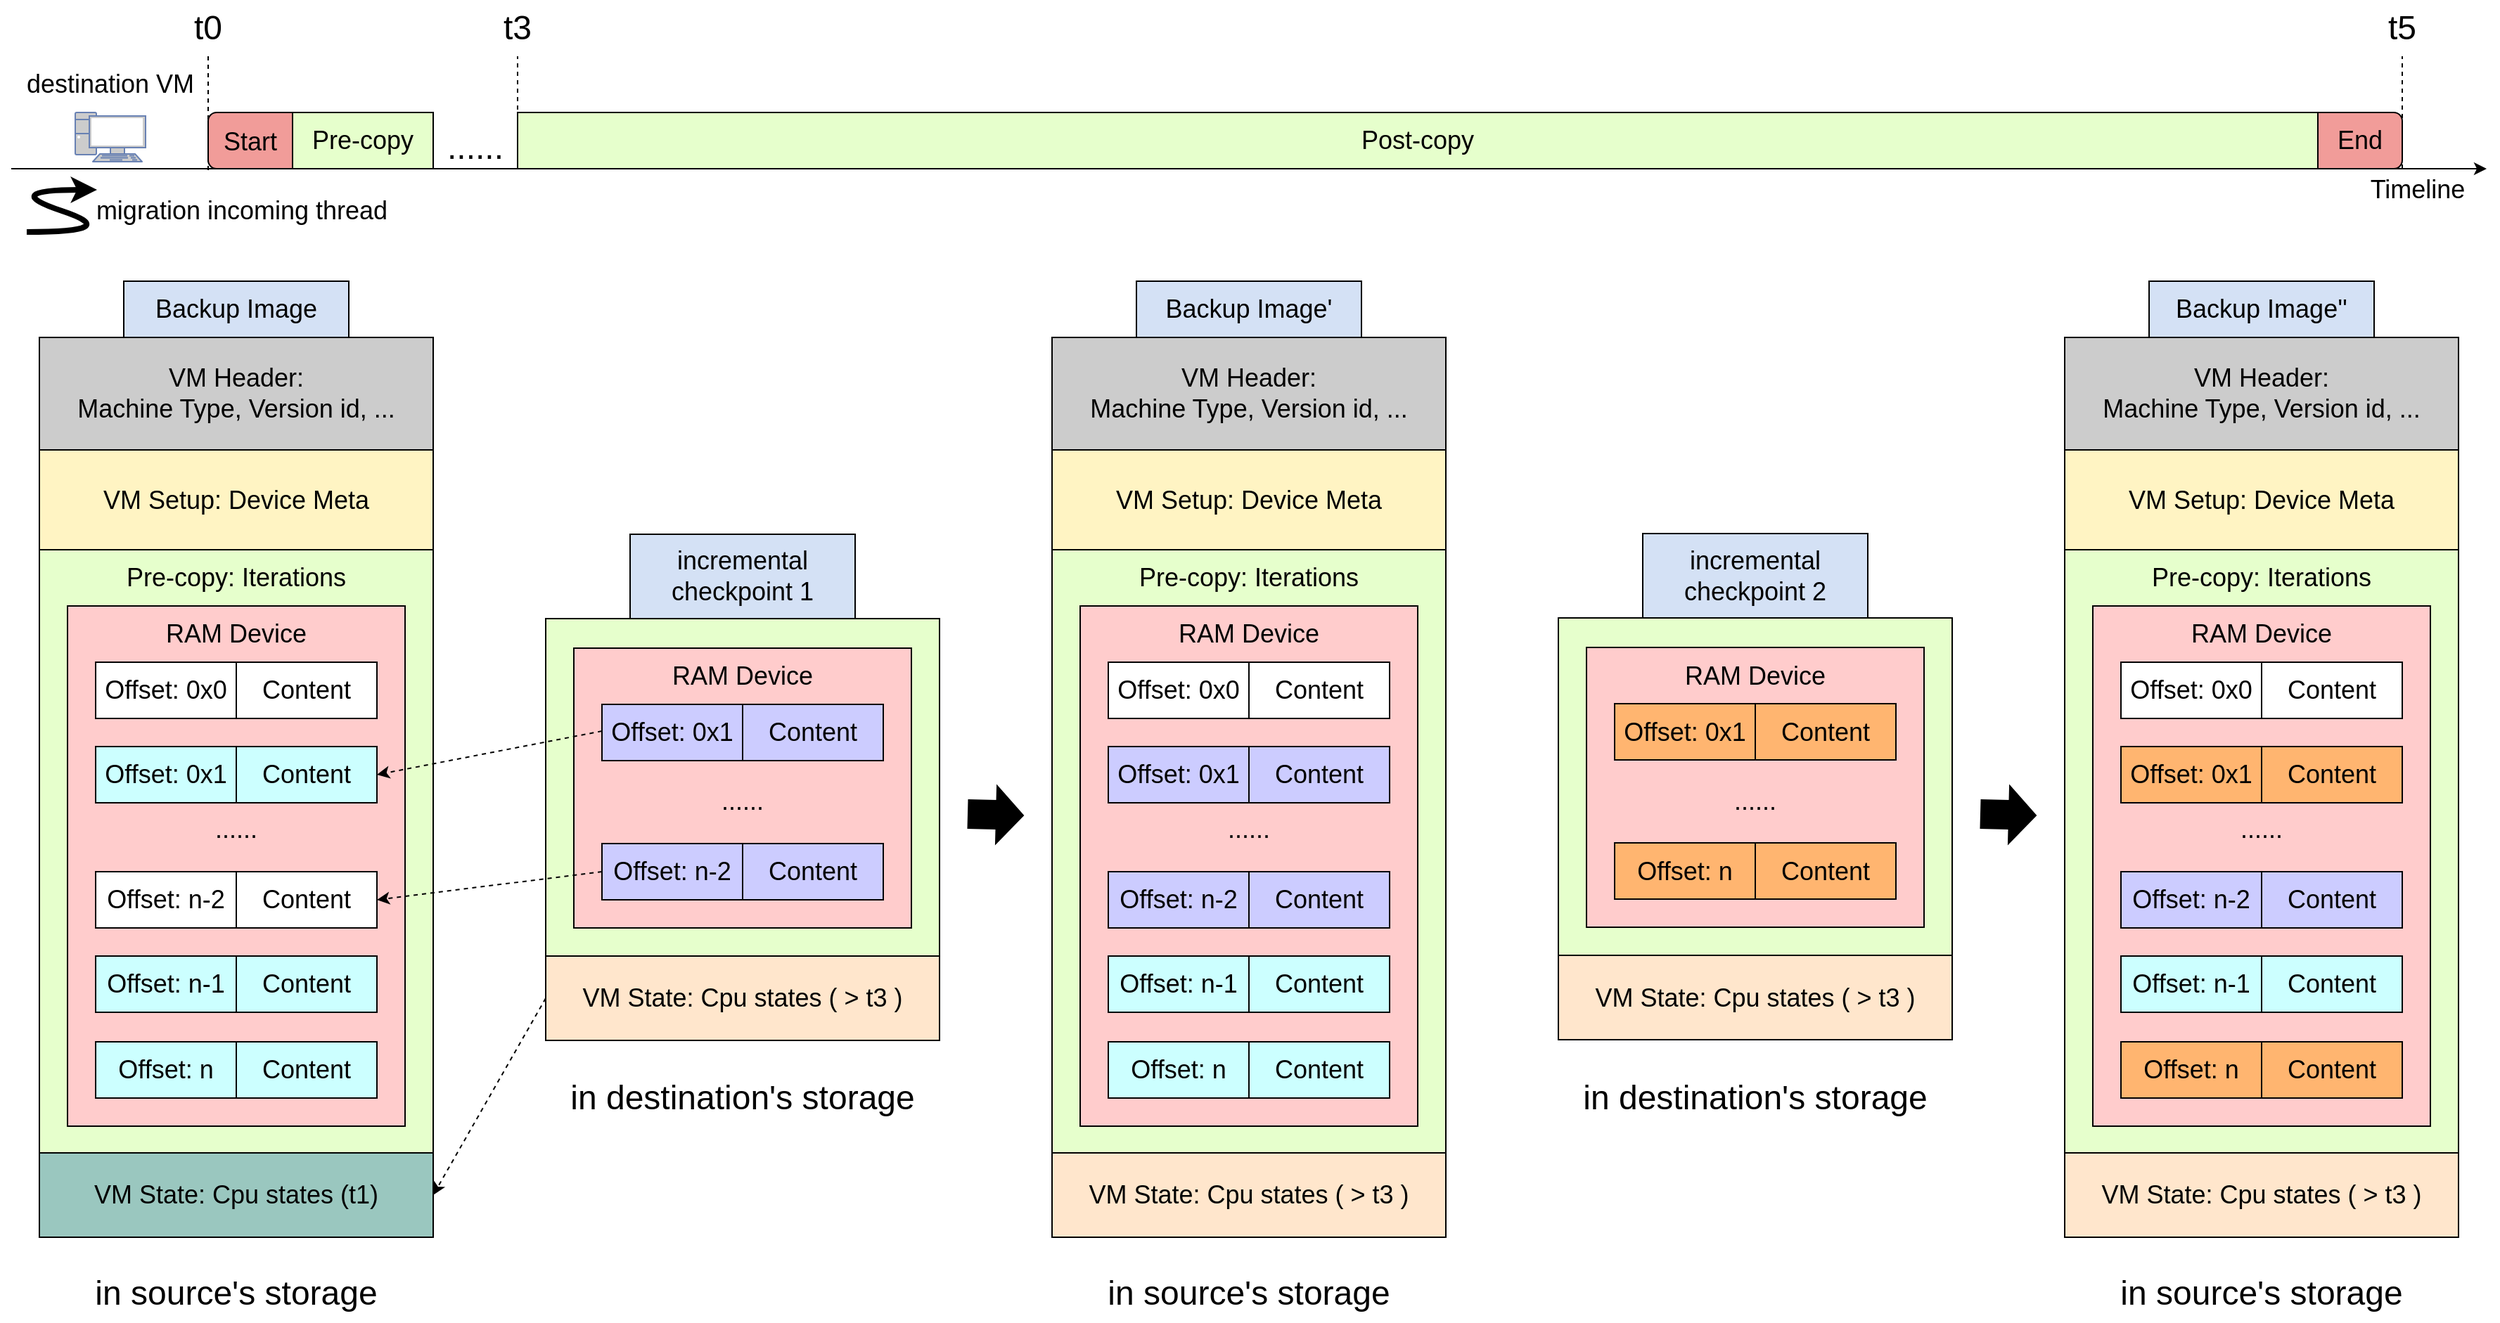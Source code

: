 <mxfile version="21.0.6" type="github">
  <diagram name="第 1 页" id="dUYZRemFPjw9A8tukhti">
    <mxGraphModel dx="2027" dy="2316" grid="1" gridSize="10" guides="1" tooltips="1" connect="1" arrows="1" fold="1" page="1" pageScale="1" pageWidth="827" pageHeight="1169" math="0" shadow="0">
      <root>
        <mxCell id="0" />
        <mxCell id="1" parent="0" />
        <mxCell id="UIXmV_qNZIIoh8UtV4tK-1" value="" style="rounded=0;whiteSpace=wrap;html=1;" vertex="1" parent="1">
          <mxGeometry x="140" y="200" width="280" height="640" as="geometry" />
        </mxCell>
        <mxCell id="UIXmV_qNZIIoh8UtV4tK-2" value="&lt;font style=&quot;font-size: 18px;&quot;&gt;VM Header:&lt;br&gt;Machine Type, Version id, ...&lt;/font&gt;" style="rounded=0;whiteSpace=wrap;html=1;fillColor=#CCCCCC;" vertex="1" parent="1">
          <mxGeometry x="140" y="200" width="280" height="80" as="geometry" />
        </mxCell>
        <mxCell id="UIXmV_qNZIIoh8UtV4tK-3" value="&lt;font style=&quot;font-size: 18px;&quot;&gt;VM Setup: Device Meta&lt;br&gt;&lt;/font&gt;" style="rounded=0;whiteSpace=wrap;html=1;fillColor=#FFF4C3;" vertex="1" parent="1">
          <mxGeometry x="140" y="280" width="280" height="71" as="geometry" />
        </mxCell>
        <mxCell id="UIXmV_qNZIIoh8UtV4tK-4" value="" style="rounded=0;whiteSpace=wrap;html=1;fillColor=#E6FFCC;" vertex="1" parent="1">
          <mxGeometry x="140" y="351" width="280" height="430" as="geometry" />
        </mxCell>
        <mxCell id="UIXmV_qNZIIoh8UtV4tK-5" value="&lt;font style=&quot;font-size: 18px;&quot;&gt;Pre-copy: Iterations&lt;/font&gt;" style="text;html=1;strokeColor=none;fillColor=none;align=center;verticalAlign=middle;whiteSpace=wrap;rounded=0;" vertex="1" parent="1">
          <mxGeometry x="140" y="351" width="280" height="40" as="geometry" />
        </mxCell>
        <mxCell id="UIXmV_qNZIIoh8UtV4tK-6" value="" style="rounded=0;whiteSpace=wrap;html=1;fillColor=#FFCCCC;" vertex="1" parent="1">
          <mxGeometry x="160" y="391" width="240" height="370" as="geometry" />
        </mxCell>
        <mxCell id="UIXmV_qNZIIoh8UtV4tK-7" value="&lt;font style=&quot;font-size: 18px;&quot;&gt;Offset: 0x0&lt;/font&gt;" style="rounded=0;whiteSpace=wrap;html=1;" vertex="1" parent="1">
          <mxGeometry x="180" y="431" width="100" height="40" as="geometry" />
        </mxCell>
        <mxCell id="UIXmV_qNZIIoh8UtV4tK-8" value="&lt;font style=&quot;font-size: 18px;&quot;&gt;Content&lt;/font&gt;" style="rounded=0;whiteSpace=wrap;html=1;" vertex="1" parent="1">
          <mxGeometry x="280" y="431" width="100" height="40" as="geometry" />
        </mxCell>
        <mxCell id="UIXmV_qNZIIoh8UtV4tK-9" value="&lt;font style=&quot;font-size: 18px;&quot;&gt;RAM Device&lt;/font&gt;" style="text;html=1;strokeColor=none;fillColor=none;align=center;verticalAlign=middle;whiteSpace=wrap;rounded=0;" vertex="1" parent="1">
          <mxGeometry x="160" y="391" width="240" height="40" as="geometry" />
        </mxCell>
        <mxCell id="UIXmV_qNZIIoh8UtV4tK-10" value="&lt;font style=&quot;font-size: 18px;&quot;&gt;Offset: 0x1&lt;/font&gt;" style="rounded=0;whiteSpace=wrap;html=1;fillColor=#CCFFFF;" vertex="1" parent="1">
          <mxGeometry x="180" y="491" width="100" height="40" as="geometry" />
        </mxCell>
        <mxCell id="UIXmV_qNZIIoh8UtV4tK-11" value="&lt;font style=&quot;font-size: 18px;&quot;&gt;Content&lt;/font&gt;" style="rounded=0;whiteSpace=wrap;html=1;fillColor=#CCFFFF;" vertex="1" parent="1">
          <mxGeometry x="280" y="491" width="100" height="40" as="geometry" />
        </mxCell>
        <mxCell id="UIXmV_qNZIIoh8UtV4tK-12" value="&lt;font style=&quot;font-size: 18px;&quot;&gt;......&lt;/font&gt;" style="text;html=1;strokeColor=none;fillColor=none;align=center;verticalAlign=middle;whiteSpace=wrap;rounded=0;" vertex="1" parent="1">
          <mxGeometry x="250" y="540" width="60" height="20" as="geometry" />
        </mxCell>
        <mxCell id="UIXmV_qNZIIoh8UtV4tK-13" value="&lt;font style=&quot;font-size: 18px;&quot;&gt;Offset: n&lt;/font&gt;" style="rounded=0;whiteSpace=wrap;html=1;fillColor=#CCFFFF;" vertex="1" parent="1">
          <mxGeometry x="180" y="701" width="100" height="40" as="geometry" />
        </mxCell>
        <mxCell id="UIXmV_qNZIIoh8UtV4tK-14" value="&lt;font style=&quot;font-size: 18px;&quot;&gt;Content&lt;/font&gt;" style="rounded=0;whiteSpace=wrap;html=1;fillColor=#CCFFFF;" vertex="1" parent="1">
          <mxGeometry x="280" y="701" width="100" height="40" as="geometry" />
        </mxCell>
        <mxCell id="UIXmV_qNZIIoh8UtV4tK-15" value="&lt;font style=&quot;font-size: 18px;&quot;&gt;VM State: Cpu states (t1)&lt;/font&gt;" style="rounded=0;whiteSpace=wrap;html=1;fillColor=#9AC7BF;" vertex="1" parent="1">
          <mxGeometry x="140" y="780" width="280" height="60" as="geometry" />
        </mxCell>
        <mxCell id="UIXmV_qNZIIoh8UtV4tK-19" value="Backup Image" style="text;html=1;strokeColor=default;fillColor=#D4E1F5;align=center;verticalAlign=middle;whiteSpace=wrap;rounded=0;fontSize=18;" vertex="1" parent="1">
          <mxGeometry x="200" y="160" width="160" height="40" as="geometry" />
        </mxCell>
        <mxCell id="UIXmV_qNZIIoh8UtV4tK-20" value="&lt;font style=&quot;font-size: 18px;&quot;&gt;Offset: n-2&lt;/font&gt;" style="rounded=0;whiteSpace=wrap;html=1;" vertex="1" parent="1">
          <mxGeometry x="180" y="580" width="100" height="40" as="geometry" />
        </mxCell>
        <mxCell id="UIXmV_qNZIIoh8UtV4tK-21" value="&lt;font style=&quot;font-size: 18px;&quot;&gt;Content&lt;/font&gt;" style="rounded=0;whiteSpace=wrap;html=1;" vertex="1" parent="1">
          <mxGeometry x="280" y="580" width="100" height="40" as="geometry" />
        </mxCell>
        <mxCell id="UIXmV_qNZIIoh8UtV4tK-22" value="&lt;font style=&quot;font-size: 18px;&quot;&gt;Offset: n-1&lt;/font&gt;" style="rounded=0;whiteSpace=wrap;html=1;fillColor=#CCFFFF;" vertex="1" parent="1">
          <mxGeometry x="180" y="640" width="100" height="40" as="geometry" />
        </mxCell>
        <mxCell id="UIXmV_qNZIIoh8UtV4tK-23" value="&lt;font style=&quot;font-size: 18px;&quot;&gt;Content&lt;/font&gt;" style="rounded=0;whiteSpace=wrap;html=1;fillColor=#CCFFFF;" vertex="1" parent="1">
          <mxGeometry x="280" y="640" width="100" height="40" as="geometry" />
        </mxCell>
        <mxCell id="UIXmV_qNZIIoh8UtV4tK-24" value="" style="rounded=1;whiteSpace=wrap;html=1;fontSize=18;fillColor=#F19C99;" vertex="1" parent="1">
          <mxGeometry x="1700" y="40" width="120" height="40" as="geometry" />
        </mxCell>
        <mxCell id="UIXmV_qNZIIoh8UtV4tK-25" value="Post-copy" style="rounded=0;whiteSpace=wrap;html=1;fontSize=18;fillColor=#E6FFCC;" vertex="1" parent="1">
          <mxGeometry x="480" y="40" width="1280" height="40" as="geometry" />
        </mxCell>
        <mxCell id="UIXmV_qNZIIoh8UtV4tK-26" value="&lt;font style=&quot;font-size: 18px;&quot;&gt;End&lt;/font&gt;" style="text;html=1;strokeColor=none;fillColor=none;align=center;verticalAlign=middle;whiteSpace=wrap;rounded=0;" vertex="1" parent="1">
          <mxGeometry x="1760" y="45" width="60" height="30" as="geometry" />
        </mxCell>
        <mxCell id="UIXmV_qNZIIoh8UtV4tK-27" value="" style="endArrow=none;html=1;rounded=0;dashed=1;" edge="1" parent="1">
          <mxGeometry width="50" height="50" relative="1" as="geometry">
            <mxPoint x="1820" y="80" as="sourcePoint" />
            <mxPoint x="1820" as="targetPoint" />
          </mxGeometry>
        </mxCell>
        <mxCell id="UIXmV_qNZIIoh8UtV4tK-28" value="&lt;span style=&quot;font-size: 24px;&quot;&gt;t3&lt;/span&gt;" style="text;html=1;strokeColor=none;fillColor=none;align=center;verticalAlign=middle;whiteSpace=wrap;rounded=0;" vertex="1" parent="1">
          <mxGeometry x="460" y="-40" width="40" height="40" as="geometry" />
        </mxCell>
        <mxCell id="UIXmV_qNZIIoh8UtV4tK-29" value="" style="endArrow=none;html=1;rounded=0;dashed=1;" edge="1" parent="1">
          <mxGeometry width="50" height="50" relative="1" as="geometry">
            <mxPoint x="480" y="80" as="sourcePoint" />
            <mxPoint x="480" as="targetPoint" />
          </mxGeometry>
        </mxCell>
        <mxCell id="UIXmV_qNZIIoh8UtV4tK-30" value="&lt;span style=&quot;font-size: 24px;&quot;&gt;t5&lt;/span&gt;" style="text;html=1;strokeColor=none;fillColor=none;align=center;verticalAlign=middle;whiteSpace=wrap;rounded=0;" vertex="1" parent="1">
          <mxGeometry x="1800" y="-40" width="40" height="40" as="geometry" />
        </mxCell>
        <mxCell id="UIXmV_qNZIIoh8UtV4tK-32" value="" style="endArrow=classic;html=1;rounded=0;fontSize=18;" edge="1" parent="1">
          <mxGeometry width="50" height="50" relative="1" as="geometry">
            <mxPoint x="120" y="80" as="sourcePoint" />
            <mxPoint x="1880" y="80" as="targetPoint" />
          </mxGeometry>
        </mxCell>
        <mxCell id="UIXmV_qNZIIoh8UtV4tK-33" value="" style="fontColor=#0066CC;verticalAlign=top;verticalLabelPosition=bottom;labelPosition=center;align=center;html=1;outlineConnect=0;fillColor=#CCCCCC;strokeColor=#6881B3;gradientColor=none;gradientDirection=north;strokeWidth=2;shape=mxgraph.networks.pc;fontSize=18;" vertex="1" parent="1">
          <mxGeometry x="165.5" y="40" width="50" height="35" as="geometry" />
        </mxCell>
        <mxCell id="UIXmV_qNZIIoh8UtV4tK-34" value="destination VM" style="text;html=1;strokeColor=none;fillColor=none;align=center;verticalAlign=middle;whiteSpace=wrap;rounded=0;fontSize=18;" vertex="1" parent="1">
          <mxGeometry x="121" width="139" height="40" as="geometry" />
        </mxCell>
        <mxCell id="UIXmV_qNZIIoh8UtV4tK-35" value="&lt;font style=&quot;font-size: 18px;&quot;&gt;migration incoming thread&lt;/font&gt;" style="text;html=1;strokeColor=none;fillColor=none;align=center;verticalAlign=middle;whiteSpace=wrap;rounded=0;" vertex="1" parent="1">
          <mxGeometry x="168" y="90" width="232" height="40" as="geometry" />
        </mxCell>
        <mxCell id="UIXmV_qNZIIoh8UtV4tK-36" value="" style="curved=1;endArrow=classic;html=1;rounded=0;strokeWidth=4;" edge="1" parent="1">
          <mxGeometry width="50" height="50" relative="1" as="geometry">
            <mxPoint x="131" y="125" as="sourcePoint" />
            <mxPoint x="181" y="95" as="targetPoint" />
            <Array as="points">
              <mxPoint x="201" y="125" />
              <mxPoint x="111" y="95" />
            </Array>
          </mxGeometry>
        </mxCell>
        <mxCell id="UIXmV_qNZIIoh8UtV4tK-37" value="" style="rounded=1;whiteSpace=wrap;html=1;fillColor=#F19C99;" vertex="1" parent="1">
          <mxGeometry x="260" y="40" width="120" height="40" as="geometry" />
        </mxCell>
        <mxCell id="UIXmV_qNZIIoh8UtV4tK-38" value="&lt;font style=&quot;font-size: 18px;&quot;&gt;Start&lt;/font&gt;" style="text;html=1;strokeColor=none;fillColor=none;align=center;verticalAlign=middle;whiteSpace=wrap;rounded=0;" vertex="1" parent="1">
          <mxGeometry x="260" y="46" width="60" height="30" as="geometry" />
        </mxCell>
        <mxCell id="UIXmV_qNZIIoh8UtV4tK-39" value="" style="endArrow=none;html=1;rounded=0;dashed=1;" edge="1" parent="1">
          <mxGeometry width="50" height="50" relative="1" as="geometry">
            <mxPoint x="260" y="81" as="sourcePoint" />
            <mxPoint x="260" as="targetPoint" />
          </mxGeometry>
        </mxCell>
        <mxCell id="UIXmV_qNZIIoh8UtV4tK-40" value="&lt;span style=&quot;font-size: 24px;&quot;&gt;t0&lt;/span&gt;" style="text;html=1;strokeColor=none;fillColor=none;align=center;verticalAlign=middle;whiteSpace=wrap;rounded=0;" vertex="1" parent="1">
          <mxGeometry x="240" y="-40" width="40" height="40" as="geometry" />
        </mxCell>
        <mxCell id="UIXmV_qNZIIoh8UtV4tK-41" value="Pre-copy" style="rounded=0;whiteSpace=wrap;html=1;fontSize=18;fillColor=#E6FFCC;" vertex="1" parent="1">
          <mxGeometry x="320" y="40" width="100" height="40" as="geometry" />
        </mxCell>
        <mxCell id="UIXmV_qNZIIoh8UtV4tK-42" value="&lt;font style=&quot;font-size: 24px;&quot;&gt;......&lt;/font&gt;" style="text;html=1;strokeColor=none;fillColor=none;align=center;verticalAlign=middle;whiteSpace=wrap;rounded=0;" vertex="1" parent="1">
          <mxGeometry x="420" y="50" width="60" height="30" as="geometry" />
        </mxCell>
        <mxCell id="UIXmV_qNZIIoh8UtV4tK-43" value="Timeline" style="text;html=1;strokeColor=none;fillColor=none;align=center;verticalAlign=middle;whiteSpace=wrap;rounded=0;fontSize=18;" vertex="1" parent="1">
          <mxGeometry x="1781" y="80" width="100" height="30" as="geometry" />
        </mxCell>
        <mxCell id="UIXmV_qNZIIoh8UtV4tK-44" value="incremental checkpoint 1" style="text;html=1;strokeColor=default;fillColor=#D4E1F5;align=center;verticalAlign=middle;whiteSpace=wrap;rounded=0;fontSize=18;" vertex="1" parent="1">
          <mxGeometry x="560" y="340" width="160" height="60" as="geometry" />
        </mxCell>
        <mxCell id="UIXmV_qNZIIoh8UtV4tK-45" value="" style="rounded=0;whiteSpace=wrap;html=1;fillColor=#E6FFCC;" vertex="1" parent="1">
          <mxGeometry x="500" y="400" width="280" height="240" as="geometry" />
        </mxCell>
        <mxCell id="UIXmV_qNZIIoh8UtV4tK-46" value="" style="rounded=0;whiteSpace=wrap;html=1;fillColor=#FFCCCC;" vertex="1" parent="1">
          <mxGeometry x="520" y="421" width="240" height="199" as="geometry" />
        </mxCell>
        <mxCell id="UIXmV_qNZIIoh8UtV4tK-47" value="&lt;font style=&quot;font-size: 18px;&quot;&gt;RAM Device&lt;/font&gt;" style="text;html=1;strokeColor=none;fillColor=none;align=center;verticalAlign=middle;whiteSpace=wrap;rounded=0;" vertex="1" parent="1">
          <mxGeometry x="520" y="421" width="240" height="40" as="geometry" />
        </mxCell>
        <mxCell id="UIXmV_qNZIIoh8UtV4tK-48" value="&lt;font style=&quot;font-size: 18px;&quot;&gt;VM State: Cpu states ( &amp;gt; t3 )&lt;/font&gt;" style="rounded=0;whiteSpace=wrap;html=1;fillColor=#FFE6CC;" vertex="1" parent="1">
          <mxGeometry x="500" y="640" width="280" height="60" as="geometry" />
        </mxCell>
        <mxCell id="UIXmV_qNZIIoh8UtV4tK-49" value="&lt;font style=&quot;font-size: 18px;&quot;&gt;Offset: 0x1&lt;/font&gt;" style="rounded=0;whiteSpace=wrap;html=1;fillColor=#CCCCFF;" vertex="1" parent="1">
          <mxGeometry x="540" y="461" width="100" height="40" as="geometry" />
        </mxCell>
        <mxCell id="UIXmV_qNZIIoh8UtV4tK-50" value="&lt;font style=&quot;font-size: 18px;&quot;&gt;Content&lt;/font&gt;" style="rounded=0;whiteSpace=wrap;html=1;fillColor=#CCCCFF;" vertex="1" parent="1">
          <mxGeometry x="640" y="461" width="100" height="40" as="geometry" />
        </mxCell>
        <mxCell id="UIXmV_qNZIIoh8UtV4tK-51" value="&lt;font style=&quot;font-size: 18px;&quot;&gt;......&lt;/font&gt;" style="text;html=1;strokeColor=none;fillColor=none;align=center;verticalAlign=middle;whiteSpace=wrap;rounded=0;" vertex="1" parent="1">
          <mxGeometry x="610" y="520" width="60" height="20" as="geometry" />
        </mxCell>
        <mxCell id="UIXmV_qNZIIoh8UtV4tK-52" value="&lt;font style=&quot;font-size: 18px;&quot;&gt;Offset: n-2&lt;/font&gt;" style="rounded=0;whiteSpace=wrap;html=1;fillColor=#CCCCFF;" vertex="1" parent="1">
          <mxGeometry x="540" y="560" width="100" height="40" as="geometry" />
        </mxCell>
        <mxCell id="UIXmV_qNZIIoh8UtV4tK-53" value="&lt;font style=&quot;font-size: 18px;&quot;&gt;Content&lt;/font&gt;" style="rounded=0;whiteSpace=wrap;html=1;fillColor=#CCCCFF;" vertex="1" parent="1">
          <mxGeometry x="640" y="560" width="100" height="40" as="geometry" />
        </mxCell>
        <mxCell id="UIXmV_qNZIIoh8UtV4tK-54" value="&lt;font style=&quot;font-size: 24px;&quot;&gt;in source&#39;s storage&lt;/font&gt;" style="text;html=1;strokeColor=none;fillColor=none;align=center;verticalAlign=middle;whiteSpace=wrap;rounded=0;" vertex="1" parent="1">
          <mxGeometry x="160" y="860" width="240" height="40" as="geometry" />
        </mxCell>
        <mxCell id="UIXmV_qNZIIoh8UtV4tK-55" value="" style="shape=image;html=1;verticalAlign=top;verticalLabelPosition=bottom;labelBackgroundColor=#ffffff;imageAspect=0;aspect=fixed;image=https://cdn4.iconfinder.com/data/icons/ionicons/512/icon-plus-128.png" vertex="1" parent="1">
          <mxGeometry x="430" y="510" width="60" height="60" as="geometry" />
        </mxCell>
        <mxCell id="UIXmV_qNZIIoh8UtV4tK-56" value="&lt;font style=&quot;font-size: 24px;&quot;&gt;in destination&#39;s storage&lt;/font&gt;" style="text;html=1;strokeColor=none;fillColor=none;align=center;verticalAlign=middle;whiteSpace=wrap;rounded=0;" vertex="1" parent="1">
          <mxGeometry x="500" y="721" width="280" height="40" as="geometry" />
        </mxCell>
        <mxCell id="UIXmV_qNZIIoh8UtV4tK-57" value="" style="rounded=0;whiteSpace=wrap;html=1;" vertex="1" parent="1">
          <mxGeometry x="860" y="200" width="280" height="640" as="geometry" />
        </mxCell>
        <mxCell id="UIXmV_qNZIIoh8UtV4tK-58" value="&lt;font style=&quot;font-size: 18px;&quot;&gt;VM Header:&lt;br&gt;Machine Type, Version id, ...&lt;/font&gt;" style="rounded=0;whiteSpace=wrap;html=1;fillColor=#CCCCCC;" vertex="1" parent="1">
          <mxGeometry x="860" y="200" width="280" height="80" as="geometry" />
        </mxCell>
        <mxCell id="UIXmV_qNZIIoh8UtV4tK-59" value="&lt;font style=&quot;font-size: 18px;&quot;&gt;VM Setup: Device Meta&lt;br&gt;&lt;/font&gt;" style="rounded=0;whiteSpace=wrap;html=1;fillColor=#FFF4C3;" vertex="1" parent="1">
          <mxGeometry x="860" y="280" width="280" height="71" as="geometry" />
        </mxCell>
        <mxCell id="UIXmV_qNZIIoh8UtV4tK-60" value="" style="rounded=0;whiteSpace=wrap;html=1;fillColor=#E6FFCC;" vertex="1" parent="1">
          <mxGeometry x="860" y="351" width="280" height="430" as="geometry" />
        </mxCell>
        <mxCell id="UIXmV_qNZIIoh8UtV4tK-61" value="&lt;font style=&quot;font-size: 18px;&quot;&gt;Pre-copy: Iterations&lt;/font&gt;" style="text;html=1;strokeColor=none;fillColor=none;align=center;verticalAlign=middle;whiteSpace=wrap;rounded=0;" vertex="1" parent="1">
          <mxGeometry x="860" y="351" width="280" height="40" as="geometry" />
        </mxCell>
        <mxCell id="UIXmV_qNZIIoh8UtV4tK-62" value="" style="rounded=0;whiteSpace=wrap;html=1;fillColor=#FFCCCC;" vertex="1" parent="1">
          <mxGeometry x="880" y="391" width="240" height="370" as="geometry" />
        </mxCell>
        <mxCell id="UIXmV_qNZIIoh8UtV4tK-63" value="&lt;font style=&quot;font-size: 18px;&quot;&gt;Offset: 0x0&lt;/font&gt;" style="rounded=0;whiteSpace=wrap;html=1;" vertex="1" parent="1">
          <mxGeometry x="900" y="431" width="100" height="40" as="geometry" />
        </mxCell>
        <mxCell id="UIXmV_qNZIIoh8UtV4tK-64" value="&lt;font style=&quot;font-size: 18px;&quot;&gt;Content&lt;/font&gt;" style="rounded=0;whiteSpace=wrap;html=1;" vertex="1" parent="1">
          <mxGeometry x="1000" y="431" width="100" height="40" as="geometry" />
        </mxCell>
        <mxCell id="UIXmV_qNZIIoh8UtV4tK-65" value="&lt;font style=&quot;font-size: 18px;&quot;&gt;RAM Device&lt;/font&gt;" style="text;html=1;strokeColor=none;fillColor=none;align=center;verticalAlign=middle;whiteSpace=wrap;rounded=0;" vertex="1" parent="1">
          <mxGeometry x="880" y="391" width="240" height="40" as="geometry" />
        </mxCell>
        <mxCell id="UIXmV_qNZIIoh8UtV4tK-66" value="&lt;font style=&quot;font-size: 18px;&quot;&gt;Offset: 0x1&lt;/font&gt;" style="rounded=0;whiteSpace=wrap;html=1;fillColor=#CCCCFF;" vertex="1" parent="1">
          <mxGeometry x="900" y="491" width="100" height="40" as="geometry" />
        </mxCell>
        <mxCell id="UIXmV_qNZIIoh8UtV4tK-67" value="&lt;font style=&quot;font-size: 18px;&quot;&gt;Content&lt;/font&gt;" style="rounded=0;whiteSpace=wrap;html=1;fillColor=#CCCCFF;" vertex="1" parent="1">
          <mxGeometry x="1000" y="491" width="100" height="40" as="geometry" />
        </mxCell>
        <mxCell id="UIXmV_qNZIIoh8UtV4tK-68" value="&lt;font style=&quot;font-size: 18px;&quot;&gt;......&lt;/font&gt;" style="text;html=1;strokeColor=none;fillColor=none;align=center;verticalAlign=middle;whiteSpace=wrap;rounded=0;" vertex="1" parent="1">
          <mxGeometry x="970" y="540" width="60" height="20" as="geometry" />
        </mxCell>
        <mxCell id="UIXmV_qNZIIoh8UtV4tK-69" value="&lt;font style=&quot;font-size: 18px;&quot;&gt;Offset: n&lt;/font&gt;" style="rounded=0;whiteSpace=wrap;html=1;fillColor=#CCFFFF;" vertex="1" parent="1">
          <mxGeometry x="900" y="701" width="100" height="40" as="geometry" />
        </mxCell>
        <mxCell id="UIXmV_qNZIIoh8UtV4tK-70" value="&lt;font style=&quot;font-size: 18px;&quot;&gt;Content&lt;/font&gt;" style="rounded=0;whiteSpace=wrap;html=1;fillColor=#CCFFFF;" vertex="1" parent="1">
          <mxGeometry x="1000" y="701" width="100" height="40" as="geometry" />
        </mxCell>
        <mxCell id="UIXmV_qNZIIoh8UtV4tK-71" value="&lt;font style=&quot;font-size: 18px;&quot;&gt;VM State: Cpu states ( &amp;gt; t3 )&lt;/font&gt;" style="rounded=0;whiteSpace=wrap;html=1;fillColor=#FFE6CC;" vertex="1" parent="1">
          <mxGeometry x="860" y="780" width="280" height="60" as="geometry" />
        </mxCell>
        <mxCell id="UIXmV_qNZIIoh8UtV4tK-72" value="Backup Image&#39;" style="text;html=1;strokeColor=default;fillColor=#D4E1F5;align=center;verticalAlign=middle;whiteSpace=wrap;rounded=0;fontSize=18;" vertex="1" parent="1">
          <mxGeometry x="920" y="160" width="160" height="40" as="geometry" />
        </mxCell>
        <mxCell id="UIXmV_qNZIIoh8UtV4tK-73" value="&lt;font style=&quot;font-size: 18px;&quot;&gt;Offset: n-2&lt;/font&gt;" style="rounded=0;whiteSpace=wrap;html=1;fillColor=#CCCCFF;" vertex="1" parent="1">
          <mxGeometry x="900" y="580" width="100" height="40" as="geometry" />
        </mxCell>
        <mxCell id="UIXmV_qNZIIoh8UtV4tK-74" value="&lt;font style=&quot;font-size: 18px;&quot;&gt;Content&lt;/font&gt;" style="rounded=0;whiteSpace=wrap;html=1;fillColor=#CCCCFF;" vertex="1" parent="1">
          <mxGeometry x="1000" y="580" width="100" height="40" as="geometry" />
        </mxCell>
        <mxCell id="UIXmV_qNZIIoh8UtV4tK-75" value="&lt;font style=&quot;font-size: 18px;&quot;&gt;Offset: n-1&lt;/font&gt;" style="rounded=0;whiteSpace=wrap;html=1;fillColor=#CCFFFF;" vertex="1" parent="1">
          <mxGeometry x="900" y="640" width="100" height="40" as="geometry" />
        </mxCell>
        <mxCell id="UIXmV_qNZIIoh8UtV4tK-76" value="&lt;font style=&quot;font-size: 18px;&quot;&gt;Content&lt;/font&gt;" style="rounded=0;whiteSpace=wrap;html=1;fillColor=#CCFFFF;" vertex="1" parent="1">
          <mxGeometry x="1000" y="640" width="100" height="40" as="geometry" />
        </mxCell>
        <mxCell id="UIXmV_qNZIIoh8UtV4tK-77" value="&lt;font style=&quot;font-size: 24px;&quot;&gt;in source&#39;s storage&lt;/font&gt;" style="text;html=1;strokeColor=none;fillColor=none;align=center;verticalAlign=middle;whiteSpace=wrap;rounded=0;" vertex="1" parent="1">
          <mxGeometry x="880" y="860" width="240" height="40" as="geometry" />
        </mxCell>
        <mxCell id="UIXmV_qNZIIoh8UtV4tK-78" value="" style="shape=flexArrow;endArrow=classic;html=1;rounded=0;width=20;fillColor=#000000;" edge="1" parent="1">
          <mxGeometry width="50" height="50" relative="1" as="geometry">
            <mxPoint x="800" y="539" as="sourcePoint" />
            <mxPoint x="840" y="540" as="targetPoint" />
          </mxGeometry>
        </mxCell>
        <mxCell id="UIXmV_qNZIIoh8UtV4tK-80" value="" style="endArrow=classic;html=1;rounded=0;entryX=1;entryY=0.5;entryDx=0;entryDy=0;dashed=1;" edge="1" parent="1" target="UIXmV_qNZIIoh8UtV4tK-11">
          <mxGeometry width="50" height="50" relative="1" as="geometry">
            <mxPoint x="540" y="480" as="sourcePoint" />
            <mxPoint x="590" y="430" as="targetPoint" />
          </mxGeometry>
        </mxCell>
        <mxCell id="UIXmV_qNZIIoh8UtV4tK-81" value="" style="endArrow=classic;html=1;rounded=0;entryX=1;entryY=0.5;entryDx=0;entryDy=0;dashed=1;" edge="1" parent="1" target="UIXmV_qNZIIoh8UtV4tK-21">
          <mxGeometry width="50" height="50" relative="1" as="geometry">
            <mxPoint x="540" y="580" as="sourcePoint" />
            <mxPoint x="380" y="611" as="targetPoint" />
          </mxGeometry>
        </mxCell>
        <mxCell id="UIXmV_qNZIIoh8UtV4tK-82" value="" style="endArrow=classic;html=1;rounded=0;entryX=1;entryY=0.5;entryDx=0;entryDy=0;dashed=1;" edge="1" parent="1" target="UIXmV_qNZIIoh8UtV4tK-15">
          <mxGeometry width="50" height="50" relative="1" as="geometry">
            <mxPoint x="500" y="670" as="sourcePoint" />
            <mxPoint x="340" y="701" as="targetPoint" />
          </mxGeometry>
        </mxCell>
        <mxCell id="UIXmV_qNZIIoh8UtV4tK-83" value="incremental checkpoint 2" style="text;html=1;strokeColor=default;fillColor=#D4E1F5;align=center;verticalAlign=middle;whiteSpace=wrap;rounded=0;fontSize=18;" vertex="1" parent="1">
          <mxGeometry x="1280" y="339.5" width="160" height="60" as="geometry" />
        </mxCell>
        <mxCell id="UIXmV_qNZIIoh8UtV4tK-84" value="" style="rounded=0;whiteSpace=wrap;html=1;fillColor=#E6FFCC;" vertex="1" parent="1">
          <mxGeometry x="1220" y="399.5" width="280" height="240" as="geometry" />
        </mxCell>
        <mxCell id="UIXmV_qNZIIoh8UtV4tK-85" value="" style="rounded=0;whiteSpace=wrap;html=1;fillColor=#FFCCCC;" vertex="1" parent="1">
          <mxGeometry x="1240" y="420.5" width="240" height="199" as="geometry" />
        </mxCell>
        <mxCell id="UIXmV_qNZIIoh8UtV4tK-86" value="&lt;font style=&quot;font-size: 18px;&quot;&gt;RAM Device&lt;/font&gt;" style="text;html=1;strokeColor=none;fillColor=none;align=center;verticalAlign=middle;whiteSpace=wrap;rounded=0;" vertex="1" parent="1">
          <mxGeometry x="1240" y="420.5" width="240" height="40" as="geometry" />
        </mxCell>
        <mxCell id="UIXmV_qNZIIoh8UtV4tK-87" value="&lt;font style=&quot;font-size: 18px;&quot;&gt;VM State: Cpu states ( &amp;gt; t3 )&lt;/font&gt;" style="rounded=0;whiteSpace=wrap;html=1;fillColor=#FFE6CC;" vertex="1" parent="1">
          <mxGeometry x="1220" y="639.5" width="280" height="60" as="geometry" />
        </mxCell>
        <mxCell id="UIXmV_qNZIIoh8UtV4tK-88" value="&lt;font style=&quot;font-size: 18px;&quot;&gt;Offset: 0x1&lt;/font&gt;" style="rounded=0;whiteSpace=wrap;html=1;fillColor=#FFB570;" vertex="1" parent="1">
          <mxGeometry x="1260" y="460.5" width="100" height="40" as="geometry" />
        </mxCell>
        <mxCell id="UIXmV_qNZIIoh8UtV4tK-89" value="&lt;font style=&quot;font-size: 18px;&quot;&gt;Content&lt;/font&gt;" style="rounded=0;whiteSpace=wrap;html=1;fillColor=#FFB570;" vertex="1" parent="1">
          <mxGeometry x="1360" y="460.5" width="100" height="40" as="geometry" />
        </mxCell>
        <mxCell id="UIXmV_qNZIIoh8UtV4tK-90" value="&lt;font style=&quot;font-size: 18px;&quot;&gt;......&lt;/font&gt;" style="text;html=1;strokeColor=none;fillColor=none;align=center;verticalAlign=middle;whiteSpace=wrap;rounded=0;" vertex="1" parent="1">
          <mxGeometry x="1330" y="519.5" width="60" height="20" as="geometry" />
        </mxCell>
        <mxCell id="UIXmV_qNZIIoh8UtV4tK-91" value="&lt;font style=&quot;font-size: 18px;&quot;&gt;Offset: n&lt;/font&gt;" style="rounded=0;whiteSpace=wrap;html=1;fillColor=#FFB570;" vertex="1" parent="1">
          <mxGeometry x="1260" y="559.5" width="100" height="40" as="geometry" />
        </mxCell>
        <mxCell id="UIXmV_qNZIIoh8UtV4tK-92" value="&lt;font style=&quot;font-size: 18px;&quot;&gt;Content&lt;/font&gt;" style="rounded=0;whiteSpace=wrap;html=1;fillColor=#FFB570;" vertex="1" parent="1">
          <mxGeometry x="1360" y="559.5" width="100" height="40" as="geometry" />
        </mxCell>
        <mxCell id="UIXmV_qNZIIoh8UtV4tK-93" value="&lt;font style=&quot;font-size: 24px;&quot;&gt;in destination&#39;s storage&lt;/font&gt;" style="text;html=1;strokeColor=none;fillColor=none;align=center;verticalAlign=middle;whiteSpace=wrap;rounded=0;" vertex="1" parent="1">
          <mxGeometry x="1220" y="720.5" width="280" height="40" as="geometry" />
        </mxCell>
        <mxCell id="UIXmV_qNZIIoh8UtV4tK-94" value="" style="shape=image;html=1;verticalAlign=top;verticalLabelPosition=bottom;labelBackgroundColor=#ffffff;imageAspect=0;aspect=fixed;image=https://cdn4.iconfinder.com/data/icons/ionicons/512/icon-plus-128.png" vertex="1" parent="1">
          <mxGeometry x="1150" y="510" width="60" height="60" as="geometry" />
        </mxCell>
        <mxCell id="UIXmV_qNZIIoh8UtV4tK-95" value="" style="shape=flexArrow;endArrow=classic;html=1;rounded=0;width=20;fillColor=#000000;" edge="1" parent="1">
          <mxGeometry width="50" height="50" relative="1" as="geometry">
            <mxPoint x="1520" y="539" as="sourcePoint" />
            <mxPoint x="1560" y="540" as="targetPoint" />
          </mxGeometry>
        </mxCell>
        <mxCell id="UIXmV_qNZIIoh8UtV4tK-96" value="" style="rounded=0;whiteSpace=wrap;html=1;" vertex="1" parent="1">
          <mxGeometry x="1580" y="200" width="280" height="640" as="geometry" />
        </mxCell>
        <mxCell id="UIXmV_qNZIIoh8UtV4tK-97" value="&lt;font style=&quot;font-size: 18px;&quot;&gt;VM Header:&lt;br&gt;Machine Type, Version id, ...&lt;/font&gt;" style="rounded=0;whiteSpace=wrap;html=1;fillColor=#CCCCCC;" vertex="1" parent="1">
          <mxGeometry x="1580" y="200" width="280" height="80" as="geometry" />
        </mxCell>
        <mxCell id="UIXmV_qNZIIoh8UtV4tK-98" value="&lt;font style=&quot;font-size: 18px;&quot;&gt;VM Setup: Device Meta&lt;br&gt;&lt;/font&gt;" style="rounded=0;whiteSpace=wrap;html=1;fillColor=#FFF4C3;" vertex="1" parent="1">
          <mxGeometry x="1580" y="280" width="280" height="71" as="geometry" />
        </mxCell>
        <mxCell id="UIXmV_qNZIIoh8UtV4tK-99" value="" style="rounded=0;whiteSpace=wrap;html=1;fillColor=#E6FFCC;" vertex="1" parent="1">
          <mxGeometry x="1580" y="351" width="280" height="430" as="geometry" />
        </mxCell>
        <mxCell id="UIXmV_qNZIIoh8UtV4tK-100" value="&lt;font style=&quot;font-size: 18px;&quot;&gt;Pre-copy: Iterations&lt;/font&gt;" style="text;html=1;strokeColor=none;fillColor=none;align=center;verticalAlign=middle;whiteSpace=wrap;rounded=0;" vertex="1" parent="1">
          <mxGeometry x="1580" y="351" width="280" height="40" as="geometry" />
        </mxCell>
        <mxCell id="UIXmV_qNZIIoh8UtV4tK-101" value="" style="rounded=0;whiteSpace=wrap;html=1;fillColor=#FFCCCC;" vertex="1" parent="1">
          <mxGeometry x="1600" y="391" width="240" height="370" as="geometry" />
        </mxCell>
        <mxCell id="UIXmV_qNZIIoh8UtV4tK-102" value="&lt;font style=&quot;font-size: 18px;&quot;&gt;Offset: 0x0&lt;/font&gt;" style="rounded=0;whiteSpace=wrap;html=1;" vertex="1" parent="1">
          <mxGeometry x="1620" y="431" width="100" height="40" as="geometry" />
        </mxCell>
        <mxCell id="UIXmV_qNZIIoh8UtV4tK-103" value="&lt;font style=&quot;font-size: 18px;&quot;&gt;Content&lt;/font&gt;" style="rounded=0;whiteSpace=wrap;html=1;" vertex="1" parent="1">
          <mxGeometry x="1720" y="431" width="100" height="40" as="geometry" />
        </mxCell>
        <mxCell id="UIXmV_qNZIIoh8UtV4tK-104" value="&lt;font style=&quot;font-size: 18px;&quot;&gt;RAM Device&lt;/font&gt;" style="text;html=1;strokeColor=none;fillColor=none;align=center;verticalAlign=middle;whiteSpace=wrap;rounded=0;" vertex="1" parent="1">
          <mxGeometry x="1600" y="391" width="240" height="40" as="geometry" />
        </mxCell>
        <mxCell id="UIXmV_qNZIIoh8UtV4tK-105" value="&lt;font style=&quot;font-size: 18px;&quot;&gt;Offset: 0x1&lt;/font&gt;" style="rounded=0;whiteSpace=wrap;html=1;fillColor=#FFB570;" vertex="1" parent="1">
          <mxGeometry x="1620" y="491" width="100" height="40" as="geometry" />
        </mxCell>
        <mxCell id="UIXmV_qNZIIoh8UtV4tK-106" value="&lt;font style=&quot;font-size: 18px;&quot;&gt;Content&lt;/font&gt;" style="rounded=0;whiteSpace=wrap;html=1;fillColor=#FFB570;" vertex="1" parent="1">
          <mxGeometry x="1720" y="491" width="100" height="40" as="geometry" />
        </mxCell>
        <mxCell id="UIXmV_qNZIIoh8UtV4tK-107" value="&lt;font style=&quot;font-size: 18px;&quot;&gt;......&lt;/font&gt;" style="text;html=1;strokeColor=none;fillColor=none;align=center;verticalAlign=middle;whiteSpace=wrap;rounded=0;" vertex="1" parent="1">
          <mxGeometry x="1690" y="540" width="60" height="20" as="geometry" />
        </mxCell>
        <mxCell id="UIXmV_qNZIIoh8UtV4tK-108" value="&lt;font style=&quot;font-size: 18px;&quot;&gt;Offset: n&lt;/font&gt;" style="rounded=0;whiteSpace=wrap;html=1;fillColor=#FFB570;" vertex="1" parent="1">
          <mxGeometry x="1620" y="701" width="100" height="40" as="geometry" />
        </mxCell>
        <mxCell id="UIXmV_qNZIIoh8UtV4tK-109" value="&lt;font style=&quot;font-size: 18px;&quot;&gt;Content&lt;/font&gt;" style="rounded=0;whiteSpace=wrap;html=1;fillColor=#FFB570;" vertex="1" parent="1">
          <mxGeometry x="1720" y="701" width="100" height="40" as="geometry" />
        </mxCell>
        <mxCell id="UIXmV_qNZIIoh8UtV4tK-110" value="&lt;font style=&quot;font-size: 18px;&quot;&gt;VM State: Cpu states ( &amp;gt; t3 )&lt;/font&gt;" style="rounded=0;whiteSpace=wrap;html=1;fillColor=#FFE6CC;" vertex="1" parent="1">
          <mxGeometry x="1580" y="780" width="280" height="60" as="geometry" />
        </mxCell>
        <mxCell id="UIXmV_qNZIIoh8UtV4tK-111" value="Backup Image&#39;&#39;" style="text;html=1;strokeColor=default;fillColor=#D4E1F5;align=center;verticalAlign=middle;whiteSpace=wrap;rounded=0;fontSize=18;" vertex="1" parent="1">
          <mxGeometry x="1640" y="160" width="160" height="40" as="geometry" />
        </mxCell>
        <mxCell id="UIXmV_qNZIIoh8UtV4tK-112" value="&lt;font style=&quot;font-size: 18px;&quot;&gt;Offset: n-2&lt;/font&gt;" style="rounded=0;whiteSpace=wrap;html=1;fillColor=#CCCCFF;" vertex="1" parent="1">
          <mxGeometry x="1620" y="580" width="100" height="40" as="geometry" />
        </mxCell>
        <mxCell id="UIXmV_qNZIIoh8UtV4tK-113" value="&lt;font style=&quot;font-size: 18px;&quot;&gt;Content&lt;/font&gt;" style="rounded=0;whiteSpace=wrap;html=1;fillColor=#CCCCFF;" vertex="1" parent="1">
          <mxGeometry x="1720" y="580" width="100" height="40" as="geometry" />
        </mxCell>
        <mxCell id="UIXmV_qNZIIoh8UtV4tK-114" value="&lt;font style=&quot;font-size: 18px;&quot;&gt;Offset: n-1&lt;/font&gt;" style="rounded=0;whiteSpace=wrap;html=1;fillColor=#CCFFFF;" vertex="1" parent="1">
          <mxGeometry x="1620" y="640" width="100" height="40" as="geometry" />
        </mxCell>
        <mxCell id="UIXmV_qNZIIoh8UtV4tK-115" value="&lt;font style=&quot;font-size: 18px;&quot;&gt;Content&lt;/font&gt;" style="rounded=0;whiteSpace=wrap;html=1;fillColor=#CCFFFF;" vertex="1" parent="1">
          <mxGeometry x="1720" y="640" width="100" height="40" as="geometry" />
        </mxCell>
        <mxCell id="UIXmV_qNZIIoh8UtV4tK-116" value="&lt;font style=&quot;font-size: 24px;&quot;&gt;in source&#39;s storage&lt;/font&gt;" style="text;html=1;strokeColor=none;fillColor=none;align=center;verticalAlign=middle;whiteSpace=wrap;rounded=0;" vertex="1" parent="1">
          <mxGeometry x="1600" y="860" width="240" height="40" as="geometry" />
        </mxCell>
      </root>
    </mxGraphModel>
  </diagram>
</mxfile>
